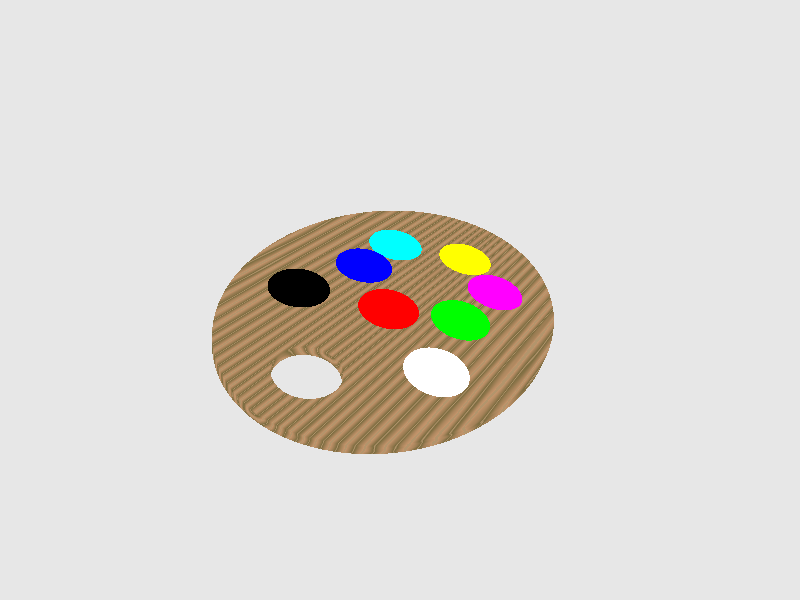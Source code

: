//
// Gate Logo
// by Jeffery P. Hansen
//

//global_settings { assumed_gamma 2.2 }

#include "shapes.inc"
#include "chars.inc"
#include "colors.inc"
#include "textures.inc"
#include "woods.inc"

#declare Paint_Finish =
  finish {
    specular 0.5
    reflection 0.2
  }

#macro ColorDab(X,Y,C)
    sphere { <0,0,0>, PR
	scale <1,PH,1>
	translate <X,0,Y>
	texture { 
	  pigment { rgb C }
	  finish { Paint_Finish }
	}
    }
#end

#declare Palate =
  union {
    #local W = 0.75;
    #local H = 1.0;
    #local D = 0.05;
    #local T = 0.1;
    #local PR = 0.15;
    #local PH = 0.2;

    intersection {
      cylinder { -D*y, 0*y, 1 scale <W,1,H> }
      cylinder { -1*y, 1*y, 0.15 translate -0.7*z inverse }
      
      texture { T_Wood8 }
    }


    ColorDab(0.0, -0.1, <1,0,0>)
    ColorDab(0.3,0.1, <0,1,0>)
    ColorDab(-0.3,0.1, <0,0,1>)
    ColorDab(-0.4,-0.3, <0,0,0>)
    ColorDab(0.4,-0.3, <1,1,1>)

    ColorDab(-0.3,0.4, <0,1,1>)
    ColorDab(0.32,0.45, <1,0,1>)
    ColorDab(0.05,0.6, <1,1,0>)

    rotate x*-40
    rotate y*20
    rotate z*-30
  }


object { Palate }


  sky_sphere {
    pigment {
      colour red 0.8 green 0.8 blue 0.8
    }
  }


//
// Where are we anyway?
//
camera {
  location  <0.0, 0.0, -3>
  look_at <0.0, 0.0,  0.0>
}

light_source {
  <-30.0, 30.0, -30>
  colour White *5
}
